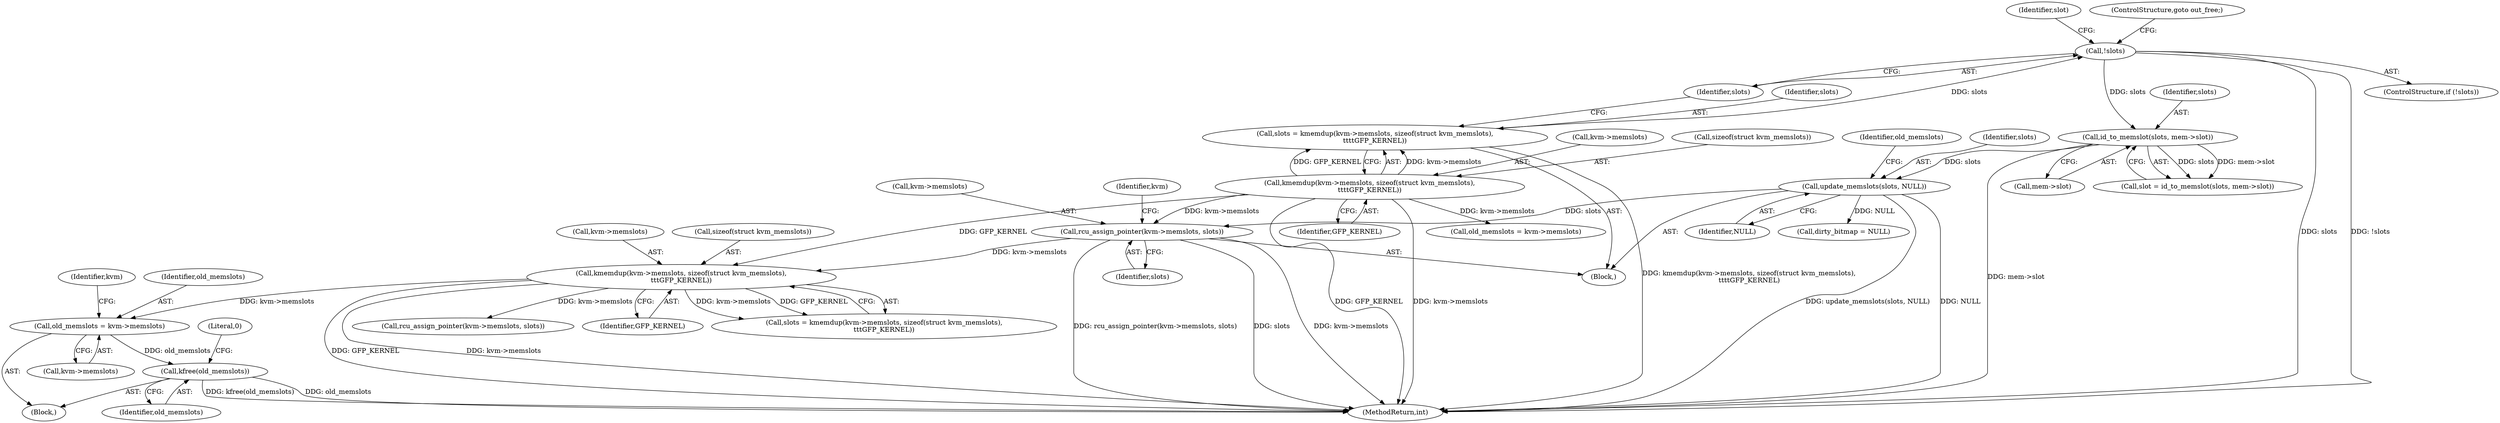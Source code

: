 digraph "0_linux_12d6e7538e2d418c08f082b1b44ffa5fb7270ed8@pointer" {
"1000457" [label="(Call,old_memslots = kvm->memslots)"];
"1000439" [label="(Call,kmemdup(kvm->memslots, sizeof(struct kvm_memslots),\n\t\t\tGFP_KERNEL))"];
"1000404" [label="(Call,rcu_assign_pointer(kvm->memslots, slots))"];
"1000373" [label="(Call,kmemdup(kvm->memslots, sizeof(struct kvm_memslots),\n\t\t\t\tGFP_KERNEL))"];
"1000396" [label="(Call,update_memslots(slots, NULL))"];
"1000386" [label="(Call,id_to_memslot(slots, mem->slot))"];
"1000381" [label="(Call,!slots)"];
"1000371" [label="(Call,slots = kmemdup(kvm->memslots, sizeof(struct kvm_memslots),\n\t\t\t\tGFP_KERNEL))"];
"1000491" [label="(Call,kfree(old_memslots))"];
"1000388" [label="(Call,mem->slot)"];
"1000491" [label="(Call,kfree(old_memslots))"];
"1000380" [label="(ControlStructure,if (!slots))"];
"1000443" [label="(Call,sizeof(struct kvm_memslots))"];
"1000385" [label="(Identifier,slot)"];
"1000439" [label="(Call,kmemdup(kvm->memslots, sizeof(struct kvm_memslots),\n\t\t\tGFP_KERNEL))"];
"1000494" [label="(Literal,0)"];
"1000408" [label="(Identifier,slots)"];
"1000374" [label="(Call,kvm->memslots)"];
"1000116" [label="(Block,)"];
"1000396" [label="(Call,update_memslots(slots, NULL))"];
"1000499" [label="(MethodReturn,int)"];
"1000405" [label="(Call,kvm->memslots)"];
"1000437" [label="(Call,slots = kmemdup(kvm->memslots, sizeof(struct kvm_memslots),\n\t\t\tGFP_KERNEL))"];
"1000399" [label="(Call,old_memslots = kvm->memslots)"];
"1000464" [label="(Identifier,kvm)"];
"1000365" [label="(Block,)"];
"1000371" [label="(Call,slots = kmemdup(kvm->memslots, sizeof(struct kvm_memslots),\n\t\t\t\tGFP_KERNEL))"];
"1000458" [label="(Identifier,old_memslots)"];
"1000382" [label="(Identifier,slots)"];
"1000462" [label="(Call,rcu_assign_pointer(kvm->memslots, slots))"];
"1000377" [label="(Call,sizeof(struct kvm_memslots))"];
"1000381" [label="(Call,!slots)"];
"1000404" [label="(Call,rcu_assign_pointer(kvm->memslots, slots))"];
"1000379" [label="(Identifier,GFP_KERNEL)"];
"1000372" [label="(Identifier,slots)"];
"1000459" [label="(Call,kvm->memslots)"];
"1000412" [label="(Identifier,kvm)"];
"1000440" [label="(Call,kvm->memslots)"];
"1000373" [label="(Call,kmemdup(kvm->memslots, sizeof(struct kvm_memslots),\n\t\t\t\tGFP_KERNEL))"];
"1000398" [label="(Identifier,NULL)"];
"1000397" [label="(Identifier,slots)"];
"1000386" [label="(Call,id_to_memslot(slots, mem->slot))"];
"1000400" [label="(Identifier,old_memslots)"];
"1000492" [label="(Identifier,old_memslots)"];
"1000445" [label="(Identifier,GFP_KERNEL)"];
"1000384" [label="(Call,slot = id_to_memslot(slots, mem->slot))"];
"1000383" [label="(ControlStructure,goto out_free;)"];
"1000457" [label="(Call,old_memslots = kvm->memslots)"];
"1000454" [label="(Call,dirty_bitmap = NULL)"];
"1000387" [label="(Identifier,slots)"];
"1000457" -> "1000116"  [label="AST: "];
"1000457" -> "1000459"  [label="CFG: "];
"1000458" -> "1000457"  [label="AST: "];
"1000459" -> "1000457"  [label="AST: "];
"1000464" -> "1000457"  [label="CFG: "];
"1000439" -> "1000457"  [label="DDG: kvm->memslots"];
"1000457" -> "1000491"  [label="DDG: old_memslots"];
"1000439" -> "1000437"  [label="AST: "];
"1000439" -> "1000445"  [label="CFG: "];
"1000440" -> "1000439"  [label="AST: "];
"1000443" -> "1000439"  [label="AST: "];
"1000445" -> "1000439"  [label="AST: "];
"1000437" -> "1000439"  [label="CFG: "];
"1000439" -> "1000499"  [label="DDG: kvm->memslots"];
"1000439" -> "1000499"  [label="DDG: GFP_KERNEL"];
"1000439" -> "1000437"  [label="DDG: kvm->memslots"];
"1000439" -> "1000437"  [label="DDG: GFP_KERNEL"];
"1000404" -> "1000439"  [label="DDG: kvm->memslots"];
"1000373" -> "1000439"  [label="DDG: GFP_KERNEL"];
"1000439" -> "1000462"  [label="DDG: kvm->memslots"];
"1000404" -> "1000365"  [label="AST: "];
"1000404" -> "1000408"  [label="CFG: "];
"1000405" -> "1000404"  [label="AST: "];
"1000408" -> "1000404"  [label="AST: "];
"1000412" -> "1000404"  [label="CFG: "];
"1000404" -> "1000499"  [label="DDG: kvm->memslots"];
"1000404" -> "1000499"  [label="DDG: rcu_assign_pointer(kvm->memslots, slots)"];
"1000404" -> "1000499"  [label="DDG: slots"];
"1000373" -> "1000404"  [label="DDG: kvm->memslots"];
"1000396" -> "1000404"  [label="DDG: slots"];
"1000373" -> "1000371"  [label="AST: "];
"1000373" -> "1000379"  [label="CFG: "];
"1000374" -> "1000373"  [label="AST: "];
"1000377" -> "1000373"  [label="AST: "];
"1000379" -> "1000373"  [label="AST: "];
"1000371" -> "1000373"  [label="CFG: "];
"1000373" -> "1000499"  [label="DDG: GFP_KERNEL"];
"1000373" -> "1000499"  [label="DDG: kvm->memslots"];
"1000373" -> "1000371"  [label="DDG: kvm->memslots"];
"1000373" -> "1000371"  [label="DDG: GFP_KERNEL"];
"1000373" -> "1000399"  [label="DDG: kvm->memslots"];
"1000396" -> "1000365"  [label="AST: "];
"1000396" -> "1000398"  [label="CFG: "];
"1000397" -> "1000396"  [label="AST: "];
"1000398" -> "1000396"  [label="AST: "];
"1000400" -> "1000396"  [label="CFG: "];
"1000396" -> "1000499"  [label="DDG: update_memslots(slots, NULL)"];
"1000396" -> "1000499"  [label="DDG: NULL"];
"1000386" -> "1000396"  [label="DDG: slots"];
"1000396" -> "1000454"  [label="DDG: NULL"];
"1000386" -> "1000384"  [label="AST: "];
"1000386" -> "1000388"  [label="CFG: "];
"1000387" -> "1000386"  [label="AST: "];
"1000388" -> "1000386"  [label="AST: "];
"1000384" -> "1000386"  [label="CFG: "];
"1000386" -> "1000499"  [label="DDG: mem->slot"];
"1000386" -> "1000384"  [label="DDG: slots"];
"1000386" -> "1000384"  [label="DDG: mem->slot"];
"1000381" -> "1000386"  [label="DDG: slots"];
"1000381" -> "1000380"  [label="AST: "];
"1000381" -> "1000382"  [label="CFG: "];
"1000382" -> "1000381"  [label="AST: "];
"1000383" -> "1000381"  [label="CFG: "];
"1000385" -> "1000381"  [label="CFG: "];
"1000381" -> "1000499"  [label="DDG: slots"];
"1000381" -> "1000499"  [label="DDG: !slots"];
"1000371" -> "1000381"  [label="DDG: slots"];
"1000371" -> "1000365"  [label="AST: "];
"1000372" -> "1000371"  [label="AST: "];
"1000382" -> "1000371"  [label="CFG: "];
"1000371" -> "1000499"  [label="DDG: kmemdup(kvm->memslots, sizeof(struct kvm_memslots),\n\t\t\t\tGFP_KERNEL)"];
"1000491" -> "1000116"  [label="AST: "];
"1000491" -> "1000492"  [label="CFG: "];
"1000492" -> "1000491"  [label="AST: "];
"1000494" -> "1000491"  [label="CFG: "];
"1000491" -> "1000499"  [label="DDG: kfree(old_memslots)"];
"1000491" -> "1000499"  [label="DDG: old_memslots"];
}
